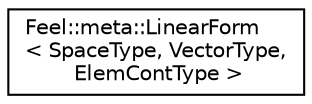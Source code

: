 digraph "Graphical Class Hierarchy"
{
 // LATEX_PDF_SIZE
  edge [fontname="Helvetica",fontsize="10",labelfontname="Helvetica",labelfontsize="10"];
  node [fontname="Helvetica",fontsize="10",shape=record];
  rankdir="LR";
  Node0 [label="Feel::meta::LinearForm\l\< SpaceType, VectorType,\l ElemContType \>",height=0.2,width=0.4,color="black", fillcolor="white", style="filled",URL="$structFeel_1_1meta_1_1LinearForm.html",tooltip=" "];
}
